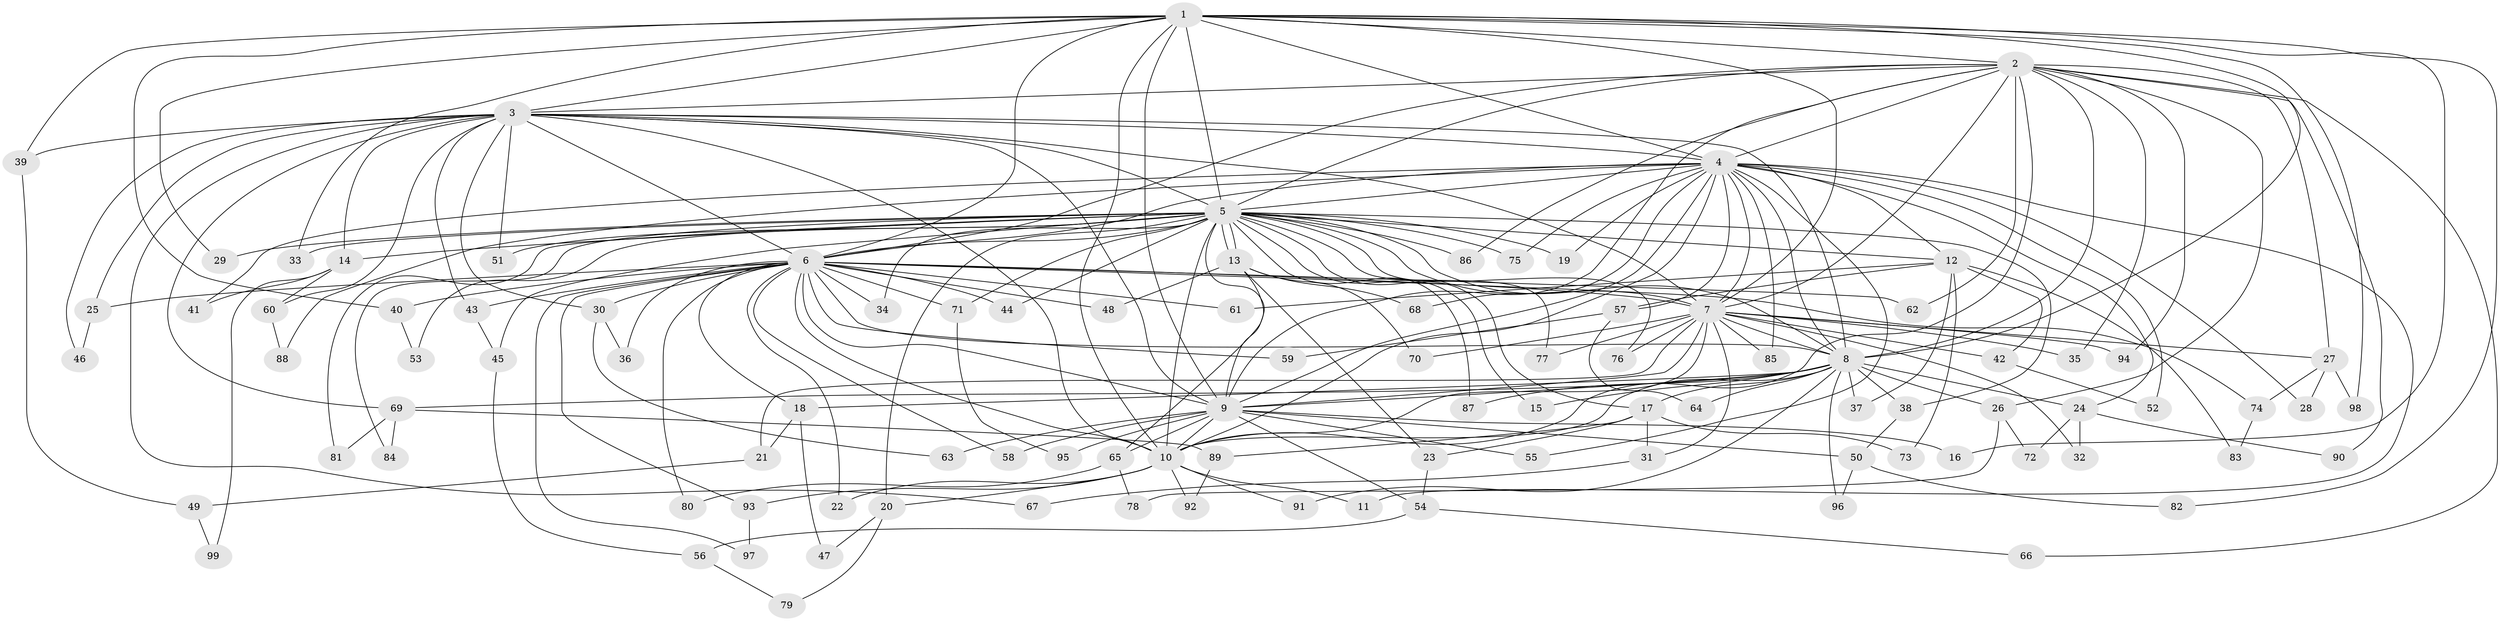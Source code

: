 // Generated by graph-tools (version 1.1) at 2025/01/03/09/25 03:01:14]
// undirected, 99 vertices, 223 edges
graph export_dot {
graph [start="1"]
  node [color=gray90,style=filled];
  1;
  2;
  3;
  4;
  5;
  6;
  7;
  8;
  9;
  10;
  11;
  12;
  13;
  14;
  15;
  16;
  17;
  18;
  19;
  20;
  21;
  22;
  23;
  24;
  25;
  26;
  27;
  28;
  29;
  30;
  31;
  32;
  33;
  34;
  35;
  36;
  37;
  38;
  39;
  40;
  41;
  42;
  43;
  44;
  45;
  46;
  47;
  48;
  49;
  50;
  51;
  52;
  53;
  54;
  55;
  56;
  57;
  58;
  59;
  60;
  61;
  62;
  63;
  64;
  65;
  66;
  67;
  68;
  69;
  70;
  71;
  72;
  73;
  74;
  75;
  76;
  77;
  78;
  79;
  80;
  81;
  82;
  83;
  84;
  85;
  86;
  87;
  88;
  89;
  90;
  91;
  92;
  93;
  94;
  95;
  96;
  97;
  98;
  99;
  1 -- 2;
  1 -- 3;
  1 -- 4;
  1 -- 5;
  1 -- 6;
  1 -- 7;
  1 -- 8;
  1 -- 9;
  1 -- 10;
  1 -- 16;
  1 -- 29;
  1 -- 33;
  1 -- 39;
  1 -- 40;
  1 -- 82;
  1 -- 98;
  2 -- 3;
  2 -- 4;
  2 -- 5;
  2 -- 6;
  2 -- 7;
  2 -- 8;
  2 -- 9;
  2 -- 10;
  2 -- 26;
  2 -- 27;
  2 -- 35;
  2 -- 62;
  2 -- 66;
  2 -- 86;
  2 -- 90;
  2 -- 94;
  3 -- 4;
  3 -- 5;
  3 -- 6;
  3 -- 7;
  3 -- 8;
  3 -- 9;
  3 -- 10;
  3 -- 14;
  3 -- 25;
  3 -- 30;
  3 -- 39;
  3 -- 43;
  3 -- 46;
  3 -- 51;
  3 -- 60;
  3 -- 67;
  3 -- 69;
  4 -- 5;
  4 -- 6;
  4 -- 7;
  4 -- 8;
  4 -- 9;
  4 -- 10;
  4 -- 11;
  4 -- 12;
  4 -- 19;
  4 -- 24;
  4 -- 28;
  4 -- 41;
  4 -- 52;
  4 -- 55;
  4 -- 57;
  4 -- 68;
  4 -- 75;
  4 -- 85;
  4 -- 88;
  5 -- 6;
  5 -- 7;
  5 -- 8;
  5 -- 9;
  5 -- 10;
  5 -- 12;
  5 -- 13;
  5 -- 13;
  5 -- 14;
  5 -- 15;
  5 -- 17;
  5 -- 19;
  5 -- 20;
  5 -- 29;
  5 -- 33;
  5 -- 34;
  5 -- 38;
  5 -- 44;
  5 -- 45;
  5 -- 51;
  5 -- 53;
  5 -- 71;
  5 -- 75;
  5 -- 76;
  5 -- 77;
  5 -- 81;
  5 -- 84;
  5 -- 86;
  5 -- 87;
  6 -- 7;
  6 -- 8;
  6 -- 9;
  6 -- 10;
  6 -- 18;
  6 -- 22;
  6 -- 25;
  6 -- 30;
  6 -- 34;
  6 -- 36;
  6 -- 40;
  6 -- 43;
  6 -- 44;
  6 -- 48;
  6 -- 58;
  6 -- 59;
  6 -- 61;
  6 -- 62;
  6 -- 71;
  6 -- 74;
  6 -- 80;
  6 -- 93;
  6 -- 97;
  7 -- 8;
  7 -- 9;
  7 -- 10;
  7 -- 21;
  7 -- 27;
  7 -- 31;
  7 -- 32;
  7 -- 35;
  7 -- 42;
  7 -- 70;
  7 -- 76;
  7 -- 77;
  7 -- 85;
  7 -- 94;
  8 -- 9;
  8 -- 10;
  8 -- 15;
  8 -- 17;
  8 -- 18;
  8 -- 24;
  8 -- 26;
  8 -- 37;
  8 -- 38;
  8 -- 64;
  8 -- 69;
  8 -- 87;
  8 -- 91;
  8 -- 96;
  9 -- 10;
  9 -- 16;
  9 -- 50;
  9 -- 54;
  9 -- 55;
  9 -- 58;
  9 -- 63;
  9 -- 65;
  9 -- 95;
  10 -- 11;
  10 -- 20;
  10 -- 22;
  10 -- 91;
  10 -- 92;
  10 -- 93;
  12 -- 37;
  12 -- 42;
  12 -- 57;
  12 -- 61;
  12 -- 73;
  12 -- 83;
  13 -- 23;
  13 -- 48;
  13 -- 65;
  13 -- 68;
  13 -- 70;
  14 -- 41;
  14 -- 60;
  14 -- 99;
  17 -- 23;
  17 -- 31;
  17 -- 73;
  17 -- 89;
  18 -- 21;
  18 -- 47;
  20 -- 47;
  20 -- 79;
  21 -- 49;
  23 -- 54;
  24 -- 32;
  24 -- 72;
  24 -- 90;
  25 -- 46;
  26 -- 72;
  26 -- 78;
  27 -- 28;
  27 -- 74;
  27 -- 98;
  30 -- 36;
  30 -- 63;
  31 -- 67;
  38 -- 50;
  39 -- 49;
  40 -- 53;
  42 -- 52;
  43 -- 45;
  45 -- 56;
  49 -- 99;
  50 -- 82;
  50 -- 96;
  54 -- 56;
  54 -- 66;
  56 -- 79;
  57 -- 59;
  57 -- 64;
  60 -- 88;
  65 -- 78;
  65 -- 80;
  69 -- 81;
  69 -- 84;
  69 -- 89;
  71 -- 95;
  74 -- 83;
  89 -- 92;
  93 -- 97;
}
